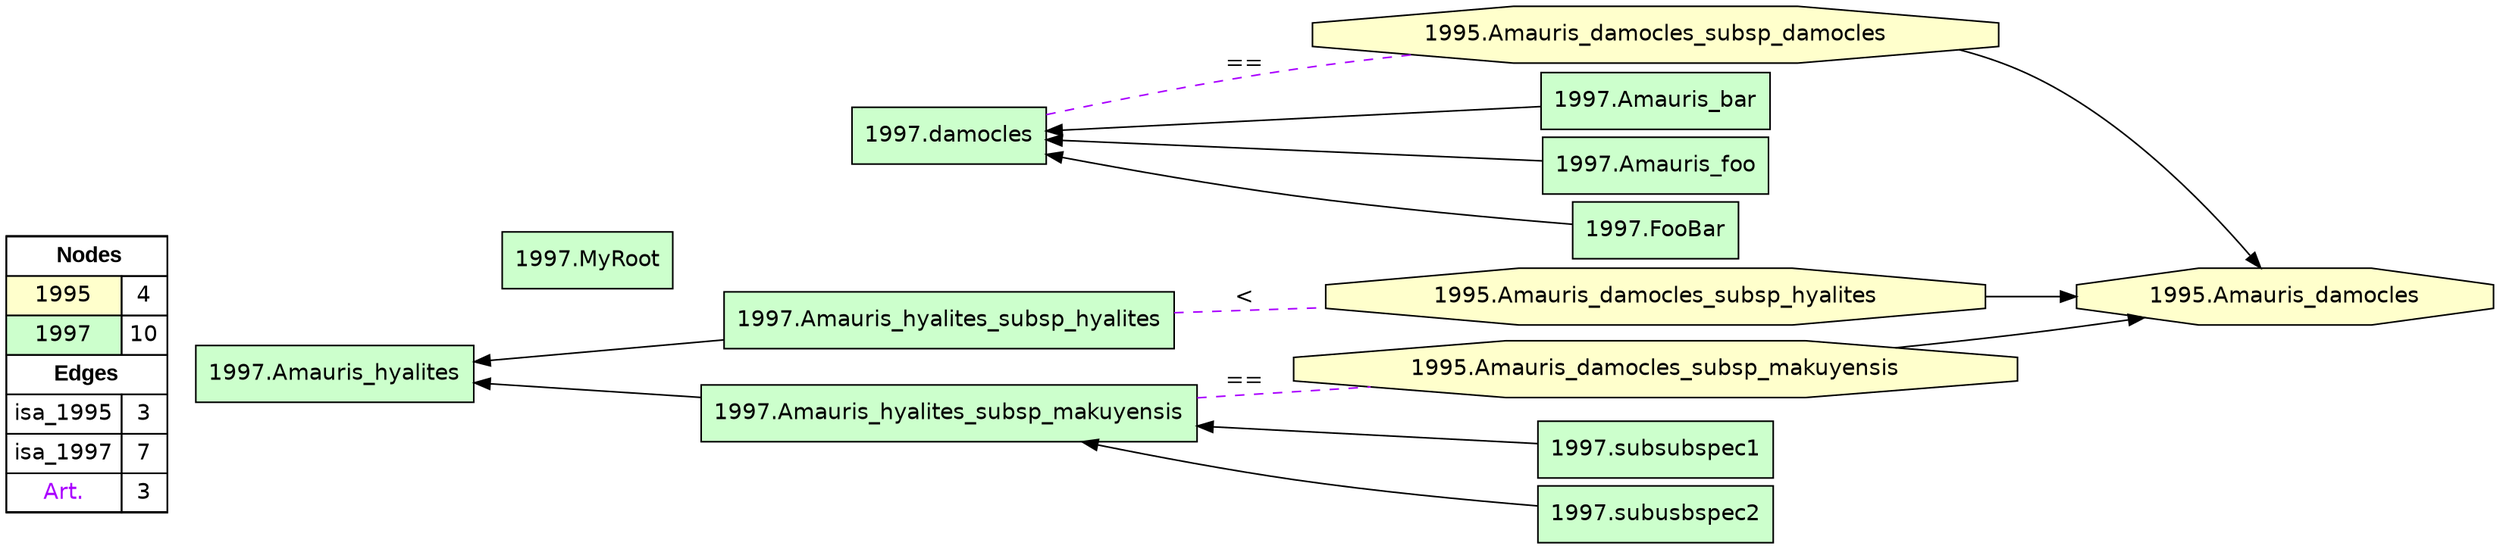 digraph{
rankdir=LR
node[shape=circle style=filled fillcolor="#FFFFFF"] 
node[shape=octagon style=filled fillcolor="#FFFFCC" fontname="helvetica"] 
"1995.Amauris_damocles_subsp_makuyensis"
"1995.Amauris_damocles_subsp_damocles"
"1995.Amauris_damocles_subsp_hyalites"
"1995.Amauris_damocles"
node[shape=circle style=filled fillcolor="#FFFFFF"] 
node[shape=box style=filled fillcolor="#CCFFCC" fontname="helvetica"] 
"1997.Amauris_bar"
"1997.subsubspec1"
"1997.Amauris_hyalites_subsp_hyalites"
"1997.Amauris_foo"
"1997.Amauris_hyalites_subsp_makuyensis"
"1997.MyRoot"
"1997.Amauris_hyalites"
"1997.subusbspec2"
"1997.damocles"
"1997.FooBar"
edge[style=solid color="#000000" constraint=true penwidth=1]
edge[style=solid color="#000000" constraint=true penwidth=1]
"1995.Amauris_damocles_subsp_makuyensis" -> "1995.Amauris_damocles"
"1995.Amauris_damocles_subsp_damocles" -> "1995.Amauris_damocles"
"1995.Amauris_damocles_subsp_hyalites" -> "1995.Amauris_damocles"
edge[style=solid color="#000000" constraint=true penwidth=1]
edge[style=solid color="#000000" constraint=true penwidth=1]
"1997.damocles" -> "1997.FooBar" [dir=back]
"1997.Amauris_hyalites" -> "1997.Amauris_hyalites_subsp_makuyensis" [dir=back]
"1997.damocles" -> "1997.Amauris_foo" [dir=back]
"1997.damocles" -> "1997.Amauris_bar" [dir=back]
"1997.Amauris_hyalites" -> "1997.Amauris_hyalites_subsp_hyalites" [dir=back]
"1997.Amauris_hyalites_subsp_makuyensis" -> "1997.subsubspec1" [dir=back]
"1997.Amauris_hyalites_subsp_makuyensis" -> "1997.subusbspec2" [dir=back]
edge[style=solid color="#000000" constraint=true penwidth=1]
edge[style=dashed color="#AA00FF" constraint=true penwidth=1 arrowhead=none]
"1997.Amauris_hyalites_subsp_hyalites" -> "1995.Amauris_damocles_subsp_hyalites" [label="<"]
"1997.Amauris_hyalites_subsp_makuyensis" -> "1995.Amauris_damocles_subsp_makuyensis" [label="=="]
"1997.damocles" -> "1995.Amauris_damocles_subsp_damocles" [label="=="]
node[shape=box] 
{rank=source Legend [fillcolor= white margin=0 label=< 
 <TABLE BORDER="0" CELLBORDER="1" CELLSPACING="0" CELLPADDING="4"> 
<TR> <TD COLSPAN="2"><font face="Arial Black"> Nodes</font></TD> </TR> 
<TR> 
 <TD bgcolor="#FFFFCC" fontname="helvetica">1995</TD> 
 <TD>4</TD> 
 </TR> 
<TR> 
 <TD bgcolor="#CCFFCC" fontname="helvetica">1997</TD> 
 <TD>10</TD> 
 </TR> 
<TR> <TD COLSPAN="2"><font face = "Arial Black"> Edges </font></TD> </TR> 
<TR> 
 <TD><font color ="#000000">isa_1995</font></TD> 
 <TD>3</TD> 
 </TR> 
<TR> 
 <TD><font color ="#000000">isa_1997</font></TD> 
 <TD>7</TD> 
 </TR> 
<TR> 
 <TD><font color ="#AA00FF">Art.</font></TD> 
 <TD>3</TD> 
 </TR> 
</TABLE> 
 >] } 
}